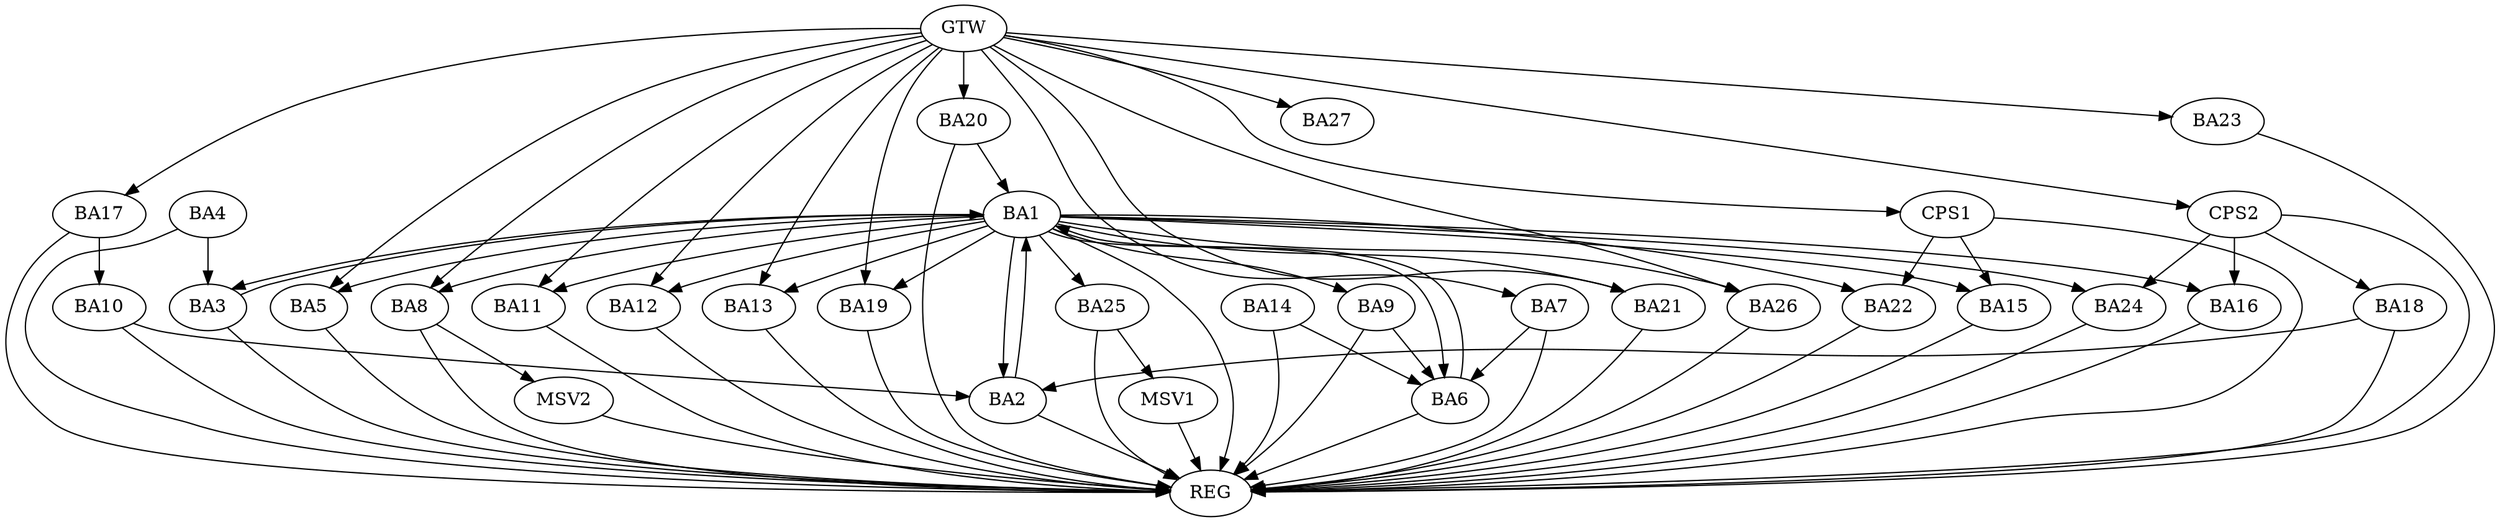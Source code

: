 strict digraph G {
  BA1 [ label="BA1" ];
  BA2 [ label="BA2" ];
  BA3 [ label="BA3" ];
  BA4 [ label="BA4" ];
  BA5 [ label="BA5" ];
  BA6 [ label="BA6" ];
  BA7 [ label="BA7" ];
  BA8 [ label="BA8" ];
  BA9 [ label="BA9" ];
  BA10 [ label="BA10" ];
  BA11 [ label="BA11" ];
  BA12 [ label="BA12" ];
  BA13 [ label="BA13" ];
  BA14 [ label="BA14" ];
  BA15 [ label="BA15" ];
  BA16 [ label="BA16" ];
  BA17 [ label="BA17" ];
  BA18 [ label="BA18" ];
  BA19 [ label="BA19" ];
  BA20 [ label="BA20" ];
  BA21 [ label="BA21" ];
  BA22 [ label="BA22" ];
  BA23 [ label="BA23" ];
  BA24 [ label="BA24" ];
  BA25 [ label="BA25" ];
  BA26 [ label="BA26" ];
  BA27 [ label="BA27" ];
  CPS1 [ label="CPS1" ];
  CPS2 [ label="CPS2" ];
  GTW [ label="GTW" ];
  REG [ label="REG" ];
  MSV1 [ label="MSV1" ];
  MSV2 [ label="MSV2" ];
  BA1 -> BA2;
  BA2 -> BA1;
  BA3 -> BA1;
  BA4 -> BA3;
  BA6 -> BA1;
  BA7 -> BA6;
  BA9 -> BA6;
  BA10 -> BA2;
  BA14 -> BA6;
  BA17 -> BA10;
  BA18 -> BA2;
  BA20 -> BA1;
  CPS1 -> BA15;
  CPS1 -> BA22;
  CPS2 -> BA18;
  CPS2 -> BA24;
  CPS2 -> BA16;
  GTW -> BA5;
  GTW -> BA7;
  GTW -> BA8;
  GTW -> BA11;
  GTW -> BA12;
  GTW -> BA13;
  GTW -> BA17;
  GTW -> BA19;
  GTW -> BA20;
  GTW -> BA21;
  GTW -> BA23;
  GTW -> BA26;
  GTW -> BA27;
  GTW -> CPS1;
  GTW -> CPS2;
  BA1 -> REG;
  BA2 -> REG;
  BA3 -> REG;
  BA4 -> REG;
  BA5 -> REG;
  BA6 -> REG;
  BA7 -> REG;
  BA8 -> REG;
  BA9 -> REG;
  BA10 -> REG;
  BA11 -> REG;
  BA12 -> REG;
  BA13 -> REG;
  BA14 -> REG;
  BA15 -> REG;
  BA16 -> REG;
  BA17 -> REG;
  BA18 -> REG;
  BA19 -> REG;
  BA20 -> REG;
  BA21 -> REG;
  BA22 -> REG;
  BA23 -> REG;
  BA24 -> REG;
  BA25 -> REG;
  BA26 -> REG;
  CPS1 -> REG;
  CPS2 -> REG;
  BA1 -> BA3;
  BA1 -> BA21;
  BA1 -> BA8;
  BA1 -> BA26;
  BA1 -> BA22;
  BA1 -> BA24;
  BA1 -> BA25;
  BA1 -> BA9;
  BA1 -> BA6;
  BA1 -> BA11;
  BA1 -> BA5;
  BA1 -> BA12;
  BA1 -> BA15;
  BA1 -> BA13;
  BA1 -> BA16;
  BA1 -> BA19;
  BA25 -> MSV1;
  MSV1 -> REG;
  BA8 -> MSV2;
  MSV2 -> REG;
}
